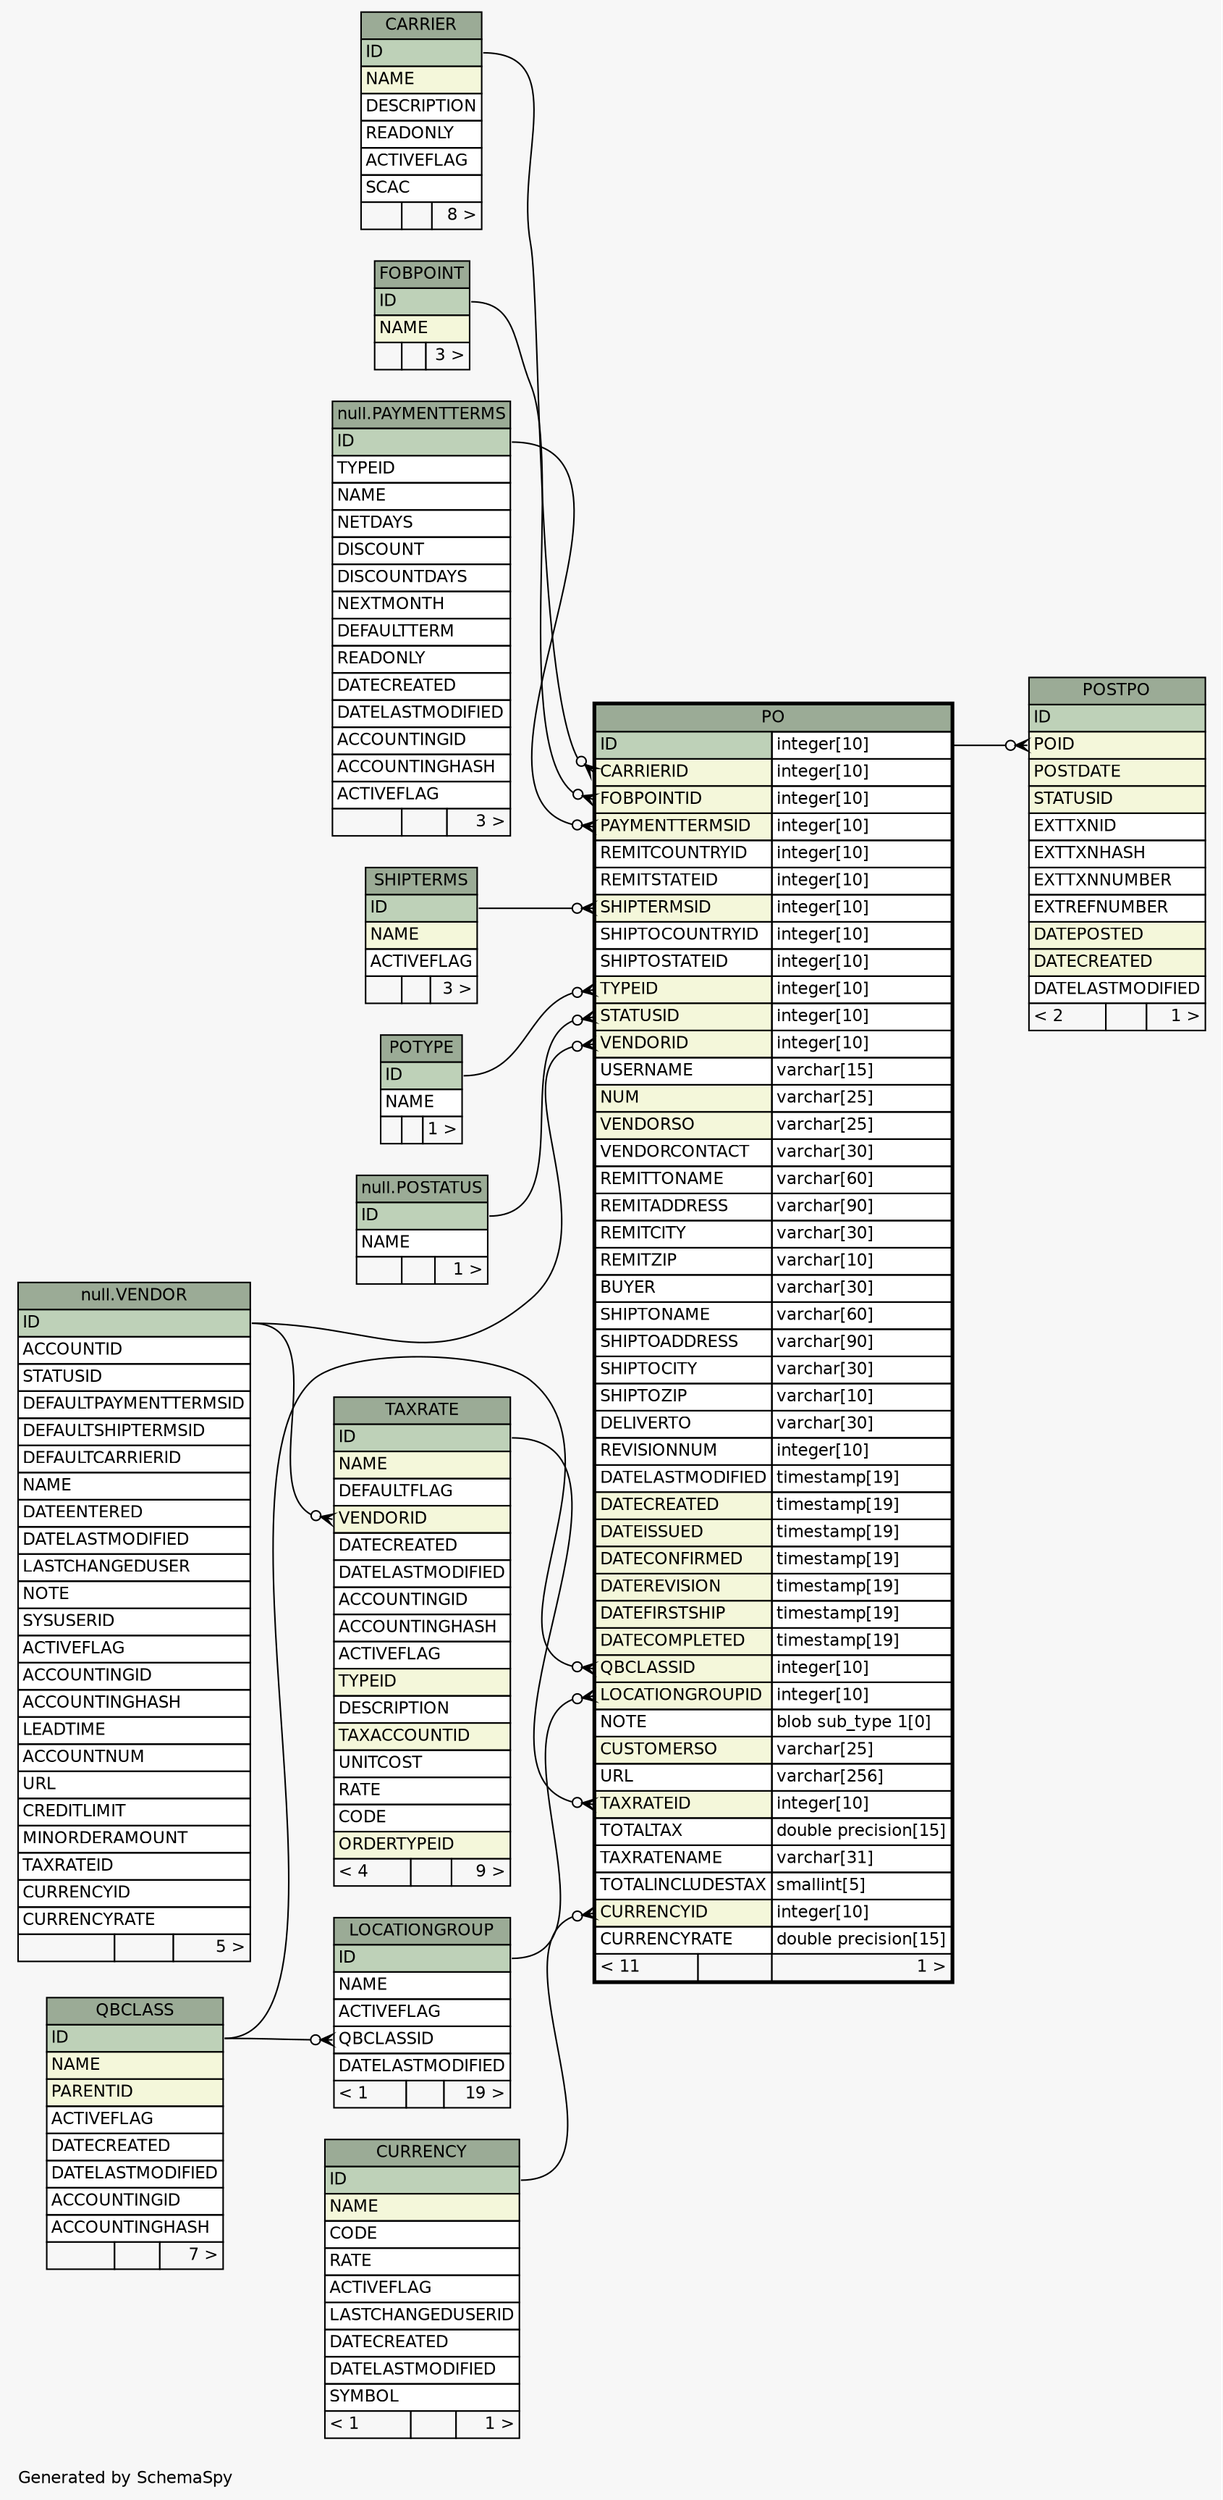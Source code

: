 // dot 2.26.3 on Linux 3.5.0-34-generic
// SchemaSpy rev 590
digraph "oneDegreeRelationshipsDiagram" {
  graph [
    rankdir="RL"
    bgcolor="#f7f7f7"
    label="\nGenerated by SchemaSpy"
    labeljust="l"
    nodesep="0.18"
    ranksep="0.46"
    fontname="Helvetica"
    fontsize="11"
  ];
  node [
    fontname="Helvetica"
    fontsize="11"
    shape="plaintext"
  ];
  edge [
    arrowsize="0.8"
  ];
  "LOCATIONGROUP":"QBCLASSID":w -> "QBCLASS":"ID":e [arrowhead=none dir=back arrowtail=crowodot];
  "PO":"CARRIERID":w -> "CARRIER":"ID":e [arrowhead=none dir=back arrowtail=crowodot];
  "PO":"CURRENCYID":w -> "CURRENCY":"ID":e [arrowhead=none dir=back arrowtail=crowodot];
  "PO":"FOBPOINTID":w -> "FOBPOINT":"ID":e [arrowhead=none dir=back arrowtail=crowodot];
  "PO":"LOCATIONGROUPID":w -> "LOCATIONGROUP":"ID":e [arrowhead=none dir=back arrowtail=crowodot];
  "PO":"PAYMENTTERMSID":w -> "null.PAYMENTTERMS":"ID":e [arrowhead=none dir=back arrowtail=crowodot];
  "PO":"QBCLASSID":w -> "QBCLASS":"ID":e [arrowhead=none dir=back arrowtail=crowodot];
  "PO":"SHIPTERMSID":w -> "SHIPTERMS":"ID":e [arrowhead=none dir=back arrowtail=crowodot];
  "PO":"STATUSID":w -> "null.POSTATUS":"ID":e [arrowhead=none dir=back arrowtail=crowodot];
  "PO":"TAXRATEID":w -> "TAXRATE":"ID":e [arrowhead=none dir=back arrowtail=crowodot];
  "PO":"TYPEID":w -> "POTYPE":"ID":e [arrowhead=none dir=back arrowtail=crowodot];
  "PO":"VENDORID":w -> "null.VENDOR":"ID":e [arrowhead=none dir=back arrowtail=crowodot];
  "POSTPO":"POID":w -> "PO":"ID.type":e [arrowhead=none dir=back arrowtail=crowodot];
  "TAXRATE":"VENDORID":w -> "null.VENDOR":"ID":e [arrowhead=none dir=back arrowtail=crowodot];
  "CARRIER" [
    label=<
    <TABLE BORDER="0" CELLBORDER="1" CELLSPACING="0" BGCOLOR="#ffffff">
      <TR><TD COLSPAN="3" BGCOLOR="#9bab96" ALIGN="CENTER">CARRIER</TD></TR>
      <TR><TD PORT="ID" COLSPAN="3" BGCOLOR="#bed1b8" ALIGN="LEFT">ID</TD></TR>
      <TR><TD PORT="NAME" COLSPAN="3" BGCOLOR="#f4f7da" ALIGN="LEFT">NAME</TD></TR>
      <TR><TD PORT="DESCRIPTION" COLSPAN="3" ALIGN="LEFT">DESCRIPTION</TD></TR>
      <TR><TD PORT="READONLY" COLSPAN="3" ALIGN="LEFT">READONLY</TD></TR>
      <TR><TD PORT="ACTIVEFLAG" COLSPAN="3" ALIGN="LEFT">ACTIVEFLAG</TD></TR>
      <TR><TD PORT="SCAC" COLSPAN="3" ALIGN="LEFT">SCAC</TD></TR>
      <TR><TD ALIGN="LEFT" BGCOLOR="#f7f7f7">  </TD><TD ALIGN="RIGHT" BGCOLOR="#f7f7f7">  </TD><TD ALIGN="RIGHT" BGCOLOR="#f7f7f7">8 &gt;</TD></TR>
    </TABLE>>
    URL="CARRIER.html"
    tooltip="CARRIER"
  ];
  "CURRENCY" [
    label=<
    <TABLE BORDER="0" CELLBORDER="1" CELLSPACING="0" BGCOLOR="#ffffff">
      <TR><TD COLSPAN="3" BGCOLOR="#9bab96" ALIGN="CENTER">CURRENCY</TD></TR>
      <TR><TD PORT="ID" COLSPAN="3" BGCOLOR="#bed1b8" ALIGN="LEFT">ID</TD></TR>
      <TR><TD PORT="NAME" COLSPAN="3" BGCOLOR="#f4f7da" ALIGN="LEFT">NAME</TD></TR>
      <TR><TD PORT="CODE" COLSPAN="3" ALIGN="LEFT">CODE</TD></TR>
      <TR><TD PORT="RATE" COLSPAN="3" ALIGN="LEFT">RATE</TD></TR>
      <TR><TD PORT="ACTIVEFLAG" COLSPAN="3" ALIGN="LEFT">ACTIVEFLAG</TD></TR>
      <TR><TD PORT="LASTCHANGEDUSERID" COLSPAN="3" ALIGN="LEFT">LASTCHANGEDUSERID</TD></TR>
      <TR><TD PORT="DATECREATED" COLSPAN="3" ALIGN="LEFT">DATECREATED</TD></TR>
      <TR><TD PORT="DATELASTMODIFIED" COLSPAN="3" ALIGN="LEFT">DATELASTMODIFIED</TD></TR>
      <TR><TD PORT="SYMBOL" COLSPAN="3" ALIGN="LEFT">SYMBOL</TD></TR>
      <TR><TD ALIGN="LEFT" BGCOLOR="#f7f7f7">&lt; 1</TD><TD ALIGN="RIGHT" BGCOLOR="#f7f7f7">  </TD><TD ALIGN="RIGHT" BGCOLOR="#f7f7f7">1 &gt;</TD></TR>
    </TABLE>>
    URL="CURRENCY.html"
    tooltip="CURRENCY"
  ];
  "FOBPOINT" [
    label=<
    <TABLE BORDER="0" CELLBORDER="1" CELLSPACING="0" BGCOLOR="#ffffff">
      <TR><TD COLSPAN="3" BGCOLOR="#9bab96" ALIGN="CENTER">FOBPOINT</TD></TR>
      <TR><TD PORT="ID" COLSPAN="3" BGCOLOR="#bed1b8" ALIGN="LEFT">ID</TD></TR>
      <TR><TD PORT="NAME" COLSPAN="3" BGCOLOR="#f4f7da" ALIGN="LEFT">NAME</TD></TR>
      <TR><TD ALIGN="LEFT" BGCOLOR="#f7f7f7">  </TD><TD ALIGN="RIGHT" BGCOLOR="#f7f7f7">  </TD><TD ALIGN="RIGHT" BGCOLOR="#f7f7f7">3 &gt;</TD></TR>
    </TABLE>>
    URL="FOBPOINT.html"
    tooltip="FOBPOINT"
  ];
  "LOCATIONGROUP" [
    label=<
    <TABLE BORDER="0" CELLBORDER="1" CELLSPACING="0" BGCOLOR="#ffffff">
      <TR><TD COLSPAN="3" BGCOLOR="#9bab96" ALIGN="CENTER">LOCATIONGROUP</TD></TR>
      <TR><TD PORT="ID" COLSPAN="3" BGCOLOR="#bed1b8" ALIGN="LEFT">ID</TD></TR>
      <TR><TD PORT="NAME" COLSPAN="3" ALIGN="LEFT">NAME</TD></TR>
      <TR><TD PORT="ACTIVEFLAG" COLSPAN="3" ALIGN="LEFT">ACTIVEFLAG</TD></TR>
      <TR><TD PORT="QBCLASSID" COLSPAN="3" ALIGN="LEFT">QBCLASSID</TD></TR>
      <TR><TD PORT="DATELASTMODIFIED" COLSPAN="3" ALIGN="LEFT">DATELASTMODIFIED</TD></TR>
      <TR><TD ALIGN="LEFT" BGCOLOR="#f7f7f7">&lt; 1</TD><TD ALIGN="RIGHT" BGCOLOR="#f7f7f7">  </TD><TD ALIGN="RIGHT" BGCOLOR="#f7f7f7">19 &gt;</TD></TR>
    </TABLE>>
    URL="LOCATIONGROUP.html"
    tooltip="LOCATIONGROUP"
  ];
  "null.PAYMENTTERMS" [
    label=<
    <TABLE BORDER="0" CELLBORDER="1" CELLSPACING="0" BGCOLOR="#ffffff">
      <TR><TD COLSPAN="3" BGCOLOR="#9bab96" ALIGN="CENTER">null.PAYMENTTERMS</TD></TR>
      <TR><TD PORT="ID" COLSPAN="3" BGCOLOR="#bed1b8" ALIGN="LEFT">ID</TD></TR>
      <TR><TD PORT="TYPEID" COLSPAN="3" ALIGN="LEFT">TYPEID</TD></TR>
      <TR><TD PORT="NAME" COLSPAN="3" ALIGN="LEFT">NAME</TD></TR>
      <TR><TD PORT="NETDAYS" COLSPAN="3" ALIGN="LEFT">NETDAYS</TD></TR>
      <TR><TD PORT="DISCOUNT" COLSPAN="3" ALIGN="LEFT">DISCOUNT</TD></TR>
      <TR><TD PORT="DISCOUNTDAYS" COLSPAN="3" ALIGN="LEFT">DISCOUNTDAYS</TD></TR>
      <TR><TD PORT="NEXTMONTH" COLSPAN="3" ALIGN="LEFT">NEXTMONTH</TD></TR>
      <TR><TD PORT="DEFAULTTERM" COLSPAN="3" ALIGN="LEFT">DEFAULTTERM</TD></TR>
      <TR><TD PORT="READONLY" COLSPAN="3" ALIGN="LEFT">READONLY</TD></TR>
      <TR><TD PORT="DATECREATED" COLSPAN="3" ALIGN="LEFT">DATECREATED</TD></TR>
      <TR><TD PORT="DATELASTMODIFIED" COLSPAN="3" ALIGN="LEFT">DATELASTMODIFIED</TD></TR>
      <TR><TD PORT="ACCOUNTINGID" COLSPAN="3" ALIGN="LEFT">ACCOUNTINGID</TD></TR>
      <TR><TD PORT="ACCOUNTINGHASH" COLSPAN="3" ALIGN="LEFT">ACCOUNTINGHASH</TD></TR>
      <TR><TD PORT="ACTIVEFLAG" COLSPAN="3" ALIGN="LEFT">ACTIVEFLAG</TD></TR>
      <TR><TD ALIGN="LEFT" BGCOLOR="#f7f7f7">  </TD><TD ALIGN="RIGHT" BGCOLOR="#f7f7f7">  </TD><TD ALIGN="RIGHT" BGCOLOR="#f7f7f7">3 &gt;</TD></TR>
    </TABLE>>
    tooltip="null.PAYMENTTERMS"
  ];
  "PO" [
    label=<
    <TABLE BORDER="2" CELLBORDER="1" CELLSPACING="0" BGCOLOR="#ffffff">
      <TR><TD COLSPAN="3" BGCOLOR="#9bab96" ALIGN="CENTER">PO</TD></TR>
      <TR><TD PORT="ID" COLSPAN="2" BGCOLOR="#bed1b8" ALIGN="LEFT">ID</TD><TD PORT="ID.type" ALIGN="LEFT">integer[10]</TD></TR>
      <TR><TD PORT="CARRIERID" COLSPAN="2" BGCOLOR="#f4f7da" ALIGN="LEFT">CARRIERID</TD><TD PORT="CARRIERID.type" ALIGN="LEFT">integer[10]</TD></TR>
      <TR><TD PORT="FOBPOINTID" COLSPAN="2" BGCOLOR="#f4f7da" ALIGN="LEFT">FOBPOINTID</TD><TD PORT="FOBPOINTID.type" ALIGN="LEFT">integer[10]</TD></TR>
      <TR><TD PORT="PAYMENTTERMSID" COLSPAN="2" BGCOLOR="#f4f7da" ALIGN="LEFT">PAYMENTTERMSID</TD><TD PORT="PAYMENTTERMSID.type" ALIGN="LEFT">integer[10]</TD></TR>
      <TR><TD PORT="REMITCOUNTRYID" COLSPAN="2" ALIGN="LEFT">REMITCOUNTRYID</TD><TD PORT="REMITCOUNTRYID.type" ALIGN="LEFT">integer[10]</TD></TR>
      <TR><TD PORT="REMITSTATEID" COLSPAN="2" ALIGN="LEFT">REMITSTATEID</TD><TD PORT="REMITSTATEID.type" ALIGN="LEFT">integer[10]</TD></TR>
      <TR><TD PORT="SHIPTERMSID" COLSPAN="2" BGCOLOR="#f4f7da" ALIGN="LEFT">SHIPTERMSID</TD><TD PORT="SHIPTERMSID.type" ALIGN="LEFT">integer[10]</TD></TR>
      <TR><TD PORT="SHIPTOCOUNTRYID" COLSPAN="2" ALIGN="LEFT">SHIPTOCOUNTRYID</TD><TD PORT="SHIPTOCOUNTRYID.type" ALIGN="LEFT">integer[10]</TD></TR>
      <TR><TD PORT="SHIPTOSTATEID" COLSPAN="2" ALIGN="LEFT">SHIPTOSTATEID</TD><TD PORT="SHIPTOSTATEID.type" ALIGN="LEFT">integer[10]</TD></TR>
      <TR><TD PORT="TYPEID" COLSPAN="2" BGCOLOR="#f4f7da" ALIGN="LEFT">TYPEID</TD><TD PORT="TYPEID.type" ALIGN="LEFT">integer[10]</TD></TR>
      <TR><TD PORT="STATUSID" COLSPAN="2" BGCOLOR="#f4f7da" ALIGN="LEFT">STATUSID</TD><TD PORT="STATUSID.type" ALIGN="LEFT">integer[10]</TD></TR>
      <TR><TD PORT="VENDORID" COLSPAN="2" BGCOLOR="#f4f7da" ALIGN="LEFT">VENDORID</TD><TD PORT="VENDORID.type" ALIGN="LEFT">integer[10]</TD></TR>
      <TR><TD PORT="USERNAME" COLSPAN="2" ALIGN="LEFT">USERNAME</TD><TD PORT="USERNAME.type" ALIGN="LEFT">varchar[15]</TD></TR>
      <TR><TD PORT="NUM" COLSPAN="2" BGCOLOR="#f4f7da" ALIGN="LEFT">NUM</TD><TD PORT="NUM.type" ALIGN="LEFT">varchar[25]</TD></TR>
      <TR><TD PORT="VENDORSO" COLSPAN="2" BGCOLOR="#f4f7da" ALIGN="LEFT">VENDORSO</TD><TD PORT="VENDORSO.type" ALIGN="LEFT">varchar[25]</TD></TR>
      <TR><TD PORT="VENDORCONTACT" COLSPAN="2" ALIGN="LEFT">VENDORCONTACT</TD><TD PORT="VENDORCONTACT.type" ALIGN="LEFT">varchar[30]</TD></TR>
      <TR><TD PORT="REMITTONAME" COLSPAN="2" ALIGN="LEFT">REMITTONAME</TD><TD PORT="REMITTONAME.type" ALIGN="LEFT">varchar[60]</TD></TR>
      <TR><TD PORT="REMITADDRESS" COLSPAN="2" ALIGN="LEFT">REMITADDRESS</TD><TD PORT="REMITADDRESS.type" ALIGN="LEFT">varchar[90]</TD></TR>
      <TR><TD PORT="REMITCITY" COLSPAN="2" ALIGN="LEFT">REMITCITY</TD><TD PORT="REMITCITY.type" ALIGN="LEFT">varchar[30]</TD></TR>
      <TR><TD PORT="REMITZIP" COLSPAN="2" ALIGN="LEFT">REMITZIP</TD><TD PORT="REMITZIP.type" ALIGN="LEFT">varchar[10]</TD></TR>
      <TR><TD PORT="BUYER" COLSPAN="2" ALIGN="LEFT">BUYER</TD><TD PORT="BUYER.type" ALIGN="LEFT">varchar[30]</TD></TR>
      <TR><TD PORT="SHIPTONAME" COLSPAN="2" ALIGN="LEFT">SHIPTONAME</TD><TD PORT="SHIPTONAME.type" ALIGN="LEFT">varchar[60]</TD></TR>
      <TR><TD PORT="SHIPTOADDRESS" COLSPAN="2" ALIGN="LEFT">SHIPTOADDRESS</TD><TD PORT="SHIPTOADDRESS.type" ALIGN="LEFT">varchar[90]</TD></TR>
      <TR><TD PORT="SHIPTOCITY" COLSPAN="2" ALIGN="LEFT">SHIPTOCITY</TD><TD PORT="SHIPTOCITY.type" ALIGN="LEFT">varchar[30]</TD></TR>
      <TR><TD PORT="SHIPTOZIP" COLSPAN="2" ALIGN="LEFT">SHIPTOZIP</TD><TD PORT="SHIPTOZIP.type" ALIGN="LEFT">varchar[10]</TD></TR>
      <TR><TD PORT="DELIVERTO" COLSPAN="2" ALIGN="LEFT">DELIVERTO</TD><TD PORT="DELIVERTO.type" ALIGN="LEFT">varchar[30]</TD></TR>
      <TR><TD PORT="REVISIONNUM" COLSPAN="2" ALIGN="LEFT">REVISIONNUM</TD><TD PORT="REVISIONNUM.type" ALIGN="LEFT">integer[10]</TD></TR>
      <TR><TD PORT="DATELASTMODIFIED" COLSPAN="2" ALIGN="LEFT">DATELASTMODIFIED</TD><TD PORT="DATELASTMODIFIED.type" ALIGN="LEFT">timestamp[19]</TD></TR>
      <TR><TD PORT="DATECREATED" COLSPAN="2" BGCOLOR="#f4f7da" ALIGN="LEFT">DATECREATED</TD><TD PORT="DATECREATED.type" ALIGN="LEFT">timestamp[19]</TD></TR>
      <TR><TD PORT="DATEISSUED" COLSPAN="2" BGCOLOR="#f4f7da" ALIGN="LEFT">DATEISSUED</TD><TD PORT="DATEISSUED.type" ALIGN="LEFT">timestamp[19]</TD></TR>
      <TR><TD PORT="DATECONFIRMED" COLSPAN="2" BGCOLOR="#f4f7da" ALIGN="LEFT">DATECONFIRMED</TD><TD PORT="DATECONFIRMED.type" ALIGN="LEFT">timestamp[19]</TD></TR>
      <TR><TD PORT="DATEREVISION" COLSPAN="2" BGCOLOR="#f4f7da" ALIGN="LEFT">DATEREVISION</TD><TD PORT="DATEREVISION.type" ALIGN="LEFT">timestamp[19]</TD></TR>
      <TR><TD PORT="DATEFIRSTSHIP" COLSPAN="2" BGCOLOR="#f4f7da" ALIGN="LEFT">DATEFIRSTSHIP</TD><TD PORT="DATEFIRSTSHIP.type" ALIGN="LEFT">timestamp[19]</TD></TR>
      <TR><TD PORT="DATECOMPLETED" COLSPAN="2" BGCOLOR="#f4f7da" ALIGN="LEFT">DATECOMPLETED</TD><TD PORT="DATECOMPLETED.type" ALIGN="LEFT">timestamp[19]</TD></TR>
      <TR><TD PORT="QBCLASSID" COLSPAN="2" BGCOLOR="#f4f7da" ALIGN="LEFT">QBCLASSID</TD><TD PORT="QBCLASSID.type" ALIGN="LEFT">integer[10]</TD></TR>
      <TR><TD PORT="LOCATIONGROUPID" COLSPAN="2" BGCOLOR="#f4f7da" ALIGN="LEFT">LOCATIONGROUPID</TD><TD PORT="LOCATIONGROUPID.type" ALIGN="LEFT">integer[10]</TD></TR>
      <TR><TD PORT="NOTE" COLSPAN="2" ALIGN="LEFT">NOTE</TD><TD PORT="NOTE.type" ALIGN="LEFT">blob sub_type 1[0]</TD></TR>
      <TR><TD PORT="CUSTOMERSO" COLSPAN="2" BGCOLOR="#f4f7da" ALIGN="LEFT">CUSTOMERSO</TD><TD PORT="CUSTOMERSO.type" ALIGN="LEFT">varchar[25]</TD></TR>
      <TR><TD PORT="URL" COLSPAN="2" ALIGN="LEFT">URL</TD><TD PORT="URL.type" ALIGN="LEFT">varchar[256]</TD></TR>
      <TR><TD PORT="TAXRATEID" COLSPAN="2" BGCOLOR="#f4f7da" ALIGN="LEFT">TAXRATEID</TD><TD PORT="TAXRATEID.type" ALIGN="LEFT">integer[10]</TD></TR>
      <TR><TD PORT="TOTALTAX" COLSPAN="2" ALIGN="LEFT">TOTALTAX</TD><TD PORT="TOTALTAX.type" ALIGN="LEFT">double precision[15]</TD></TR>
      <TR><TD PORT="TAXRATENAME" COLSPAN="2" ALIGN="LEFT">TAXRATENAME</TD><TD PORT="TAXRATENAME.type" ALIGN="LEFT">varchar[31]</TD></TR>
      <TR><TD PORT="TOTALINCLUDESTAX" COLSPAN="2" ALIGN="LEFT">TOTALINCLUDESTAX</TD><TD PORT="TOTALINCLUDESTAX.type" ALIGN="LEFT">smallint[5]</TD></TR>
      <TR><TD PORT="CURRENCYID" COLSPAN="2" BGCOLOR="#f4f7da" ALIGN="LEFT">CURRENCYID</TD><TD PORT="CURRENCYID.type" ALIGN="LEFT">integer[10]</TD></TR>
      <TR><TD PORT="CURRENCYRATE" COLSPAN="2" ALIGN="LEFT">CURRENCYRATE</TD><TD PORT="CURRENCYRATE.type" ALIGN="LEFT">double precision[15]</TD></TR>
      <TR><TD ALIGN="LEFT" BGCOLOR="#f7f7f7">&lt; 11</TD><TD ALIGN="RIGHT" BGCOLOR="#f7f7f7">  </TD><TD ALIGN="RIGHT" BGCOLOR="#f7f7f7">1 &gt;</TD></TR>
    </TABLE>>
    URL="PO.html"
    tooltip="PO"
  ];
  "null.POSTATUS" [
    label=<
    <TABLE BORDER="0" CELLBORDER="1" CELLSPACING="0" BGCOLOR="#ffffff">
      <TR><TD COLSPAN="3" BGCOLOR="#9bab96" ALIGN="CENTER">null.POSTATUS</TD></TR>
      <TR><TD PORT="ID" COLSPAN="3" BGCOLOR="#bed1b8" ALIGN="LEFT">ID</TD></TR>
      <TR><TD PORT="NAME" COLSPAN="3" ALIGN="LEFT">NAME</TD></TR>
      <TR><TD ALIGN="LEFT" BGCOLOR="#f7f7f7">  </TD><TD ALIGN="RIGHT" BGCOLOR="#f7f7f7">  </TD><TD ALIGN="RIGHT" BGCOLOR="#f7f7f7">1 &gt;</TD></TR>
    </TABLE>>
    tooltip="null.POSTATUS"
  ];
  "POSTPO" [
    label=<
    <TABLE BORDER="0" CELLBORDER="1" CELLSPACING="0" BGCOLOR="#ffffff">
      <TR><TD COLSPAN="3" BGCOLOR="#9bab96" ALIGN="CENTER">POSTPO</TD></TR>
      <TR><TD PORT="ID" COLSPAN="3" BGCOLOR="#bed1b8" ALIGN="LEFT">ID</TD></TR>
      <TR><TD PORT="POID" COLSPAN="3" BGCOLOR="#f4f7da" ALIGN="LEFT">POID</TD></TR>
      <TR><TD PORT="POSTDATE" COLSPAN="3" BGCOLOR="#f4f7da" ALIGN="LEFT">POSTDATE</TD></TR>
      <TR><TD PORT="STATUSID" COLSPAN="3" BGCOLOR="#f4f7da" ALIGN="LEFT">STATUSID</TD></TR>
      <TR><TD PORT="EXTTXNID" COLSPAN="3" ALIGN="LEFT">EXTTXNID</TD></TR>
      <TR><TD PORT="EXTTXNHASH" COLSPAN="3" ALIGN="LEFT">EXTTXNHASH</TD></TR>
      <TR><TD PORT="EXTTXNNUMBER" COLSPAN="3" ALIGN="LEFT">EXTTXNNUMBER</TD></TR>
      <TR><TD PORT="EXTREFNUMBER" COLSPAN="3" ALIGN="LEFT">EXTREFNUMBER</TD></TR>
      <TR><TD PORT="DATEPOSTED" COLSPAN="3" BGCOLOR="#f4f7da" ALIGN="LEFT">DATEPOSTED</TD></TR>
      <TR><TD PORT="DATECREATED" COLSPAN="3" BGCOLOR="#f4f7da" ALIGN="LEFT">DATECREATED</TD></TR>
      <TR><TD PORT="DATELASTMODIFIED" COLSPAN="3" ALIGN="LEFT">DATELASTMODIFIED</TD></TR>
      <TR><TD ALIGN="LEFT" BGCOLOR="#f7f7f7">&lt; 2</TD><TD ALIGN="RIGHT" BGCOLOR="#f7f7f7">  </TD><TD ALIGN="RIGHT" BGCOLOR="#f7f7f7">1 &gt;</TD></TR>
    </TABLE>>
    URL="POSTPO.html"
    tooltip="POSTPO"
  ];
  "POTYPE" [
    label=<
    <TABLE BORDER="0" CELLBORDER="1" CELLSPACING="0" BGCOLOR="#ffffff">
      <TR><TD COLSPAN="3" BGCOLOR="#9bab96" ALIGN="CENTER">POTYPE</TD></TR>
      <TR><TD PORT="ID" COLSPAN="3" BGCOLOR="#bed1b8" ALIGN="LEFT">ID</TD></TR>
      <TR><TD PORT="NAME" COLSPAN="3" ALIGN="LEFT">NAME</TD></TR>
      <TR><TD ALIGN="LEFT" BGCOLOR="#f7f7f7">  </TD><TD ALIGN="RIGHT" BGCOLOR="#f7f7f7">  </TD><TD ALIGN="RIGHT" BGCOLOR="#f7f7f7">1 &gt;</TD></TR>
    </TABLE>>
    URL="POTYPE.html"
    tooltip="POTYPE"
  ];
  "QBCLASS" [
    label=<
    <TABLE BORDER="0" CELLBORDER="1" CELLSPACING="0" BGCOLOR="#ffffff">
      <TR><TD COLSPAN="3" BGCOLOR="#9bab96" ALIGN="CENTER">QBCLASS</TD></TR>
      <TR><TD PORT="ID" COLSPAN="3" BGCOLOR="#bed1b8" ALIGN="LEFT">ID</TD></TR>
      <TR><TD PORT="NAME" COLSPAN="3" BGCOLOR="#f4f7da" ALIGN="LEFT">NAME</TD></TR>
      <TR><TD PORT="PARENTID" COLSPAN="3" BGCOLOR="#f4f7da" ALIGN="LEFT">PARENTID</TD></TR>
      <TR><TD PORT="ACTIVEFLAG" COLSPAN="3" ALIGN="LEFT">ACTIVEFLAG</TD></TR>
      <TR><TD PORT="DATECREATED" COLSPAN="3" ALIGN="LEFT">DATECREATED</TD></TR>
      <TR><TD PORT="DATELASTMODIFIED" COLSPAN="3" ALIGN="LEFT">DATELASTMODIFIED</TD></TR>
      <TR><TD PORT="ACCOUNTINGID" COLSPAN="3" ALIGN="LEFT">ACCOUNTINGID</TD></TR>
      <TR><TD PORT="ACCOUNTINGHASH" COLSPAN="3" ALIGN="LEFT">ACCOUNTINGHASH</TD></TR>
      <TR><TD ALIGN="LEFT" BGCOLOR="#f7f7f7">  </TD><TD ALIGN="RIGHT" BGCOLOR="#f7f7f7">  </TD><TD ALIGN="RIGHT" BGCOLOR="#f7f7f7">7 &gt;</TD></TR>
    </TABLE>>
    URL="QBCLASS.html"
    tooltip="QBCLASS"
  ];
  "SHIPTERMS" [
    label=<
    <TABLE BORDER="0" CELLBORDER="1" CELLSPACING="0" BGCOLOR="#ffffff">
      <TR><TD COLSPAN="3" BGCOLOR="#9bab96" ALIGN="CENTER">SHIPTERMS</TD></TR>
      <TR><TD PORT="ID" COLSPAN="3" BGCOLOR="#bed1b8" ALIGN="LEFT">ID</TD></TR>
      <TR><TD PORT="NAME" COLSPAN="3" BGCOLOR="#f4f7da" ALIGN="LEFT">NAME</TD></TR>
      <TR><TD PORT="ACTIVEFLAG" COLSPAN="3" ALIGN="LEFT">ACTIVEFLAG</TD></TR>
      <TR><TD ALIGN="LEFT" BGCOLOR="#f7f7f7">  </TD><TD ALIGN="RIGHT" BGCOLOR="#f7f7f7">  </TD><TD ALIGN="RIGHT" BGCOLOR="#f7f7f7">3 &gt;</TD></TR>
    </TABLE>>
    URL="SHIPTERMS.html"
    tooltip="SHIPTERMS"
  ];
  "TAXRATE" [
    label=<
    <TABLE BORDER="0" CELLBORDER="1" CELLSPACING="0" BGCOLOR="#ffffff">
      <TR><TD COLSPAN="3" BGCOLOR="#9bab96" ALIGN="CENTER">TAXRATE</TD></TR>
      <TR><TD PORT="ID" COLSPAN="3" BGCOLOR="#bed1b8" ALIGN="LEFT">ID</TD></TR>
      <TR><TD PORT="NAME" COLSPAN="3" BGCOLOR="#f4f7da" ALIGN="LEFT">NAME</TD></TR>
      <TR><TD PORT="DEFAULTFLAG" COLSPAN="3" ALIGN="LEFT">DEFAULTFLAG</TD></TR>
      <TR><TD PORT="VENDORID" COLSPAN="3" BGCOLOR="#f4f7da" ALIGN="LEFT">VENDORID</TD></TR>
      <TR><TD PORT="DATECREATED" COLSPAN="3" ALIGN="LEFT">DATECREATED</TD></TR>
      <TR><TD PORT="DATELASTMODIFIED" COLSPAN="3" ALIGN="LEFT">DATELASTMODIFIED</TD></TR>
      <TR><TD PORT="ACCOUNTINGID" COLSPAN="3" ALIGN="LEFT">ACCOUNTINGID</TD></TR>
      <TR><TD PORT="ACCOUNTINGHASH" COLSPAN="3" ALIGN="LEFT">ACCOUNTINGHASH</TD></TR>
      <TR><TD PORT="ACTIVEFLAG" COLSPAN="3" ALIGN="LEFT">ACTIVEFLAG</TD></TR>
      <TR><TD PORT="TYPEID" COLSPAN="3" BGCOLOR="#f4f7da" ALIGN="LEFT">TYPEID</TD></TR>
      <TR><TD PORT="DESCRIPTION" COLSPAN="3" ALIGN="LEFT">DESCRIPTION</TD></TR>
      <TR><TD PORT="TAXACCOUNTID" COLSPAN="3" BGCOLOR="#f4f7da" ALIGN="LEFT">TAXACCOUNTID</TD></TR>
      <TR><TD PORT="UNITCOST" COLSPAN="3" ALIGN="LEFT">UNITCOST</TD></TR>
      <TR><TD PORT="RATE" COLSPAN="3" ALIGN="LEFT">RATE</TD></TR>
      <TR><TD PORT="CODE" COLSPAN="3" ALIGN="LEFT">CODE</TD></TR>
      <TR><TD PORT="ORDERTYPEID" COLSPAN="3" BGCOLOR="#f4f7da" ALIGN="LEFT">ORDERTYPEID</TD></TR>
      <TR><TD ALIGN="LEFT" BGCOLOR="#f7f7f7">&lt; 4</TD><TD ALIGN="RIGHT" BGCOLOR="#f7f7f7">  </TD><TD ALIGN="RIGHT" BGCOLOR="#f7f7f7">9 &gt;</TD></TR>
    </TABLE>>
    URL="TAXRATE.html"
    tooltip="TAXRATE"
  ];
  "null.VENDOR" [
    label=<
    <TABLE BORDER="0" CELLBORDER="1" CELLSPACING="0" BGCOLOR="#ffffff">
      <TR><TD COLSPAN="3" BGCOLOR="#9bab96" ALIGN="CENTER">null.VENDOR</TD></TR>
      <TR><TD PORT="ID" COLSPAN="3" BGCOLOR="#bed1b8" ALIGN="LEFT">ID</TD></TR>
      <TR><TD PORT="ACCOUNTID" COLSPAN="3" ALIGN="LEFT">ACCOUNTID</TD></TR>
      <TR><TD PORT="STATUSID" COLSPAN="3" ALIGN="LEFT">STATUSID</TD></TR>
      <TR><TD PORT="DEFAULTPAYMENTTERMSID" COLSPAN="3" ALIGN="LEFT">DEFAULTPAYMENTTERMSID</TD></TR>
      <TR><TD PORT="DEFAULTSHIPTERMSID" COLSPAN="3" ALIGN="LEFT">DEFAULTSHIPTERMSID</TD></TR>
      <TR><TD PORT="DEFAULTCARRIERID" COLSPAN="3" ALIGN="LEFT">DEFAULTCARRIERID</TD></TR>
      <TR><TD PORT="NAME" COLSPAN="3" ALIGN="LEFT">NAME</TD></TR>
      <TR><TD PORT="DATEENTERED" COLSPAN="3" ALIGN="LEFT">DATEENTERED</TD></TR>
      <TR><TD PORT="DATELASTMODIFIED" COLSPAN="3" ALIGN="LEFT">DATELASTMODIFIED</TD></TR>
      <TR><TD PORT="LASTCHANGEDUSER" COLSPAN="3" ALIGN="LEFT">LASTCHANGEDUSER</TD></TR>
      <TR><TD PORT="NOTE" COLSPAN="3" ALIGN="LEFT">NOTE</TD></TR>
      <TR><TD PORT="SYSUSERID" COLSPAN="3" ALIGN="LEFT">SYSUSERID</TD></TR>
      <TR><TD PORT="ACTIVEFLAG" COLSPAN="3" ALIGN="LEFT">ACTIVEFLAG</TD></TR>
      <TR><TD PORT="ACCOUNTINGID" COLSPAN="3" ALIGN="LEFT">ACCOUNTINGID</TD></TR>
      <TR><TD PORT="ACCOUNTINGHASH" COLSPAN="3" ALIGN="LEFT">ACCOUNTINGHASH</TD></TR>
      <TR><TD PORT="LEADTIME" COLSPAN="3" ALIGN="LEFT">LEADTIME</TD></TR>
      <TR><TD PORT="ACCOUNTNUM" COLSPAN="3" ALIGN="LEFT">ACCOUNTNUM</TD></TR>
      <TR><TD PORT="URL" COLSPAN="3" ALIGN="LEFT">URL</TD></TR>
      <TR><TD PORT="CREDITLIMIT" COLSPAN="3" ALIGN="LEFT">CREDITLIMIT</TD></TR>
      <TR><TD PORT="MINORDERAMOUNT" COLSPAN="3" ALIGN="LEFT">MINORDERAMOUNT</TD></TR>
      <TR><TD PORT="TAXRATEID" COLSPAN="3" ALIGN="LEFT">TAXRATEID</TD></TR>
      <TR><TD PORT="CURRENCYID" COLSPAN="3" ALIGN="LEFT">CURRENCYID</TD></TR>
      <TR><TD PORT="CURRENCYRATE" COLSPAN="3" ALIGN="LEFT">CURRENCYRATE</TD></TR>
      <TR><TD ALIGN="LEFT" BGCOLOR="#f7f7f7">  </TD><TD ALIGN="RIGHT" BGCOLOR="#f7f7f7">  </TD><TD ALIGN="RIGHT" BGCOLOR="#f7f7f7">5 &gt;</TD></TR>
    </TABLE>>
    tooltip="null.VENDOR"
  ];
}
